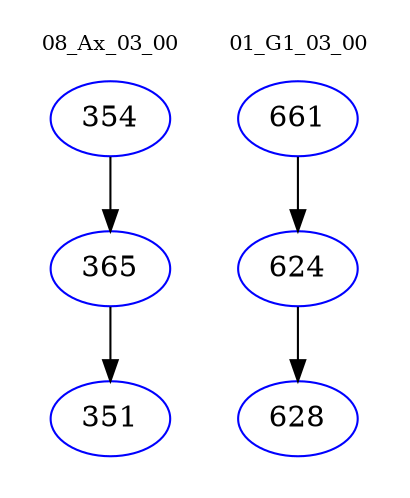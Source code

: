 digraph{
subgraph cluster_0 {
color = white
label = "08_Ax_03_00";
fontsize=10;
T0_354 [label="354", color="blue"]
T0_354 -> T0_365 [color="black"]
T0_365 [label="365", color="blue"]
T0_365 -> T0_351 [color="black"]
T0_351 [label="351", color="blue"]
}
subgraph cluster_1 {
color = white
label = "01_G1_03_00";
fontsize=10;
T1_661 [label="661", color="blue"]
T1_661 -> T1_624 [color="black"]
T1_624 [label="624", color="blue"]
T1_624 -> T1_628 [color="black"]
T1_628 [label="628", color="blue"]
}
}
